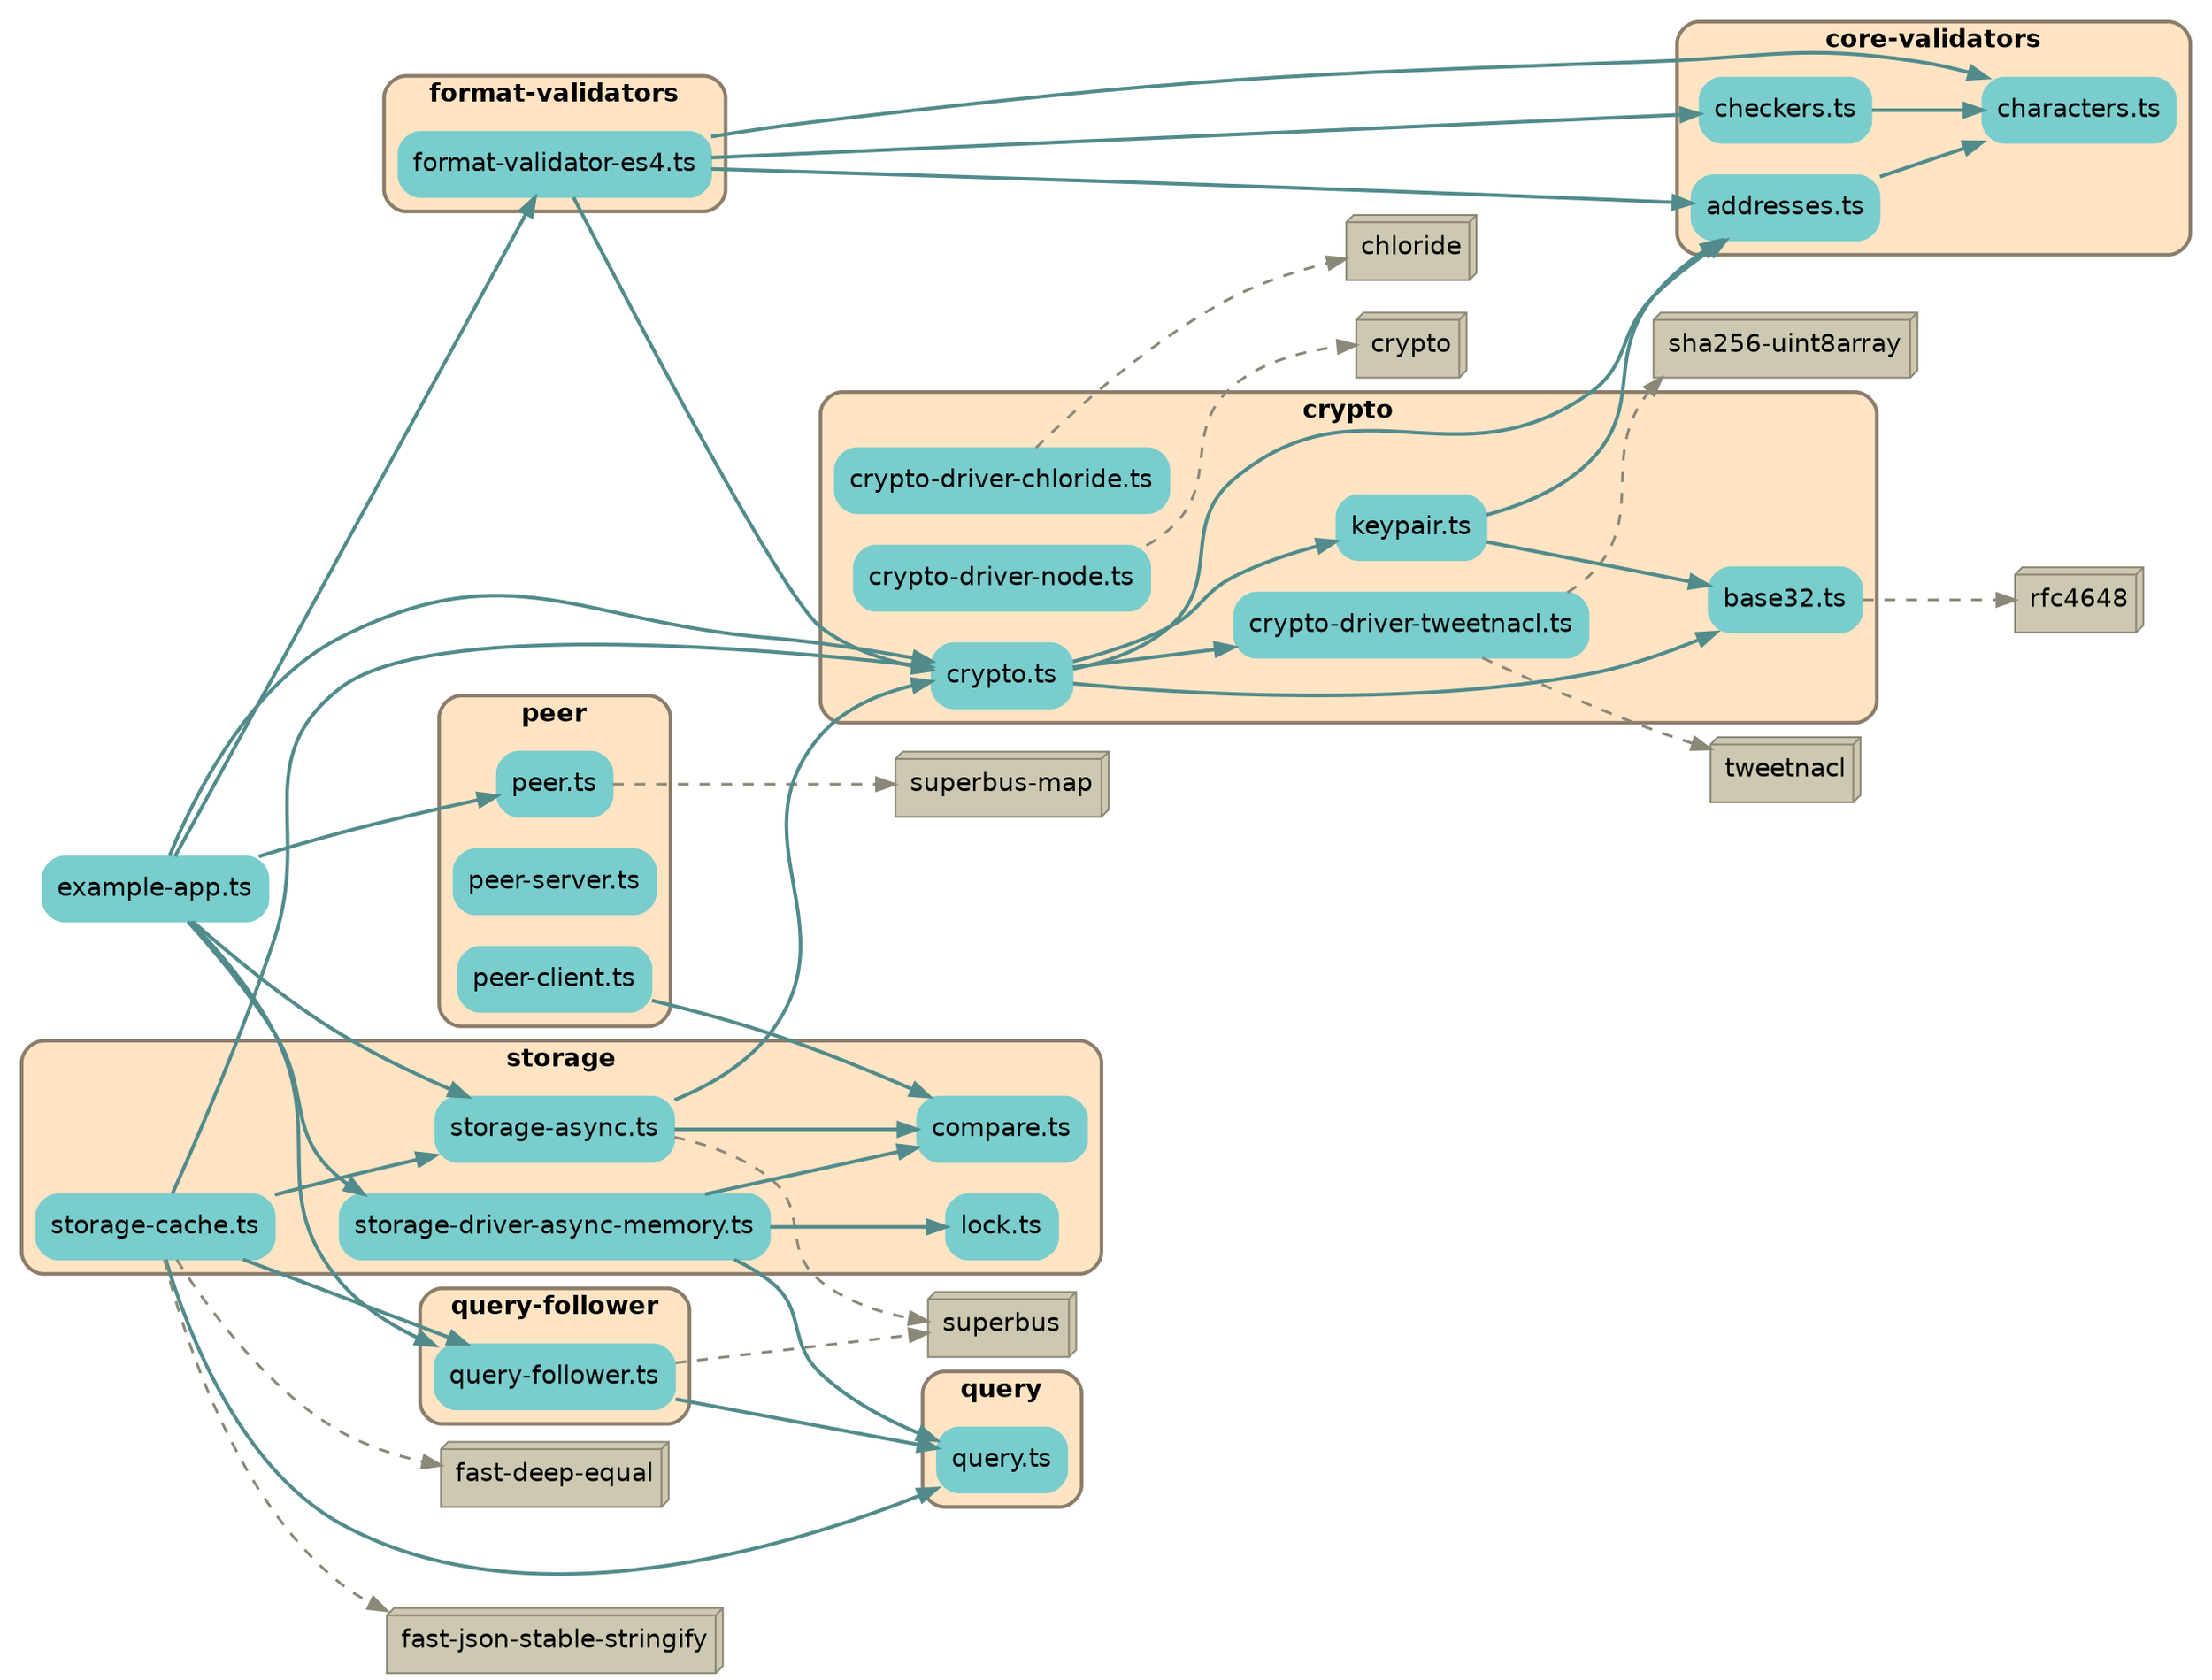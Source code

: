 
digraph G {
    //splines=line;
    //splines=polyline;
    splines=true;
    rankdir=LR;
    //newrank=true;
    compound=true;
    graph [fontname = "helvetica"];  // dpi=72
    node [fontname = "helvetica"];
    edge [fontname = "helvetica"];
    
    // files in their folder clusters
        "src/example-app.ts" [label="example-app.ts", shape=rectangle; style="rounded,filled"; color=darkslategray3];

        subgraph cluster2351233740 {
            label=<<b>core-validators</b>>;
            style="rounded,filled";
            fillcolor=bisque;
            color=bisque4;
            penwidth=2;
                    
            "src/core-validators/addresses.ts" [label="addresses.ts", shape=rectangle; style="rounded,filled"; color=darkslategray3];
            "src/core-validators/characters.ts" [label="characters.ts", shape=rectangle; style="rounded,filled"; color=darkslategray3];
            "src/core-validators/checkers.ts" [label="checkers.ts", shape=rectangle; style="rounded,filled"; color=darkslategray3];
        }

        subgraph cluster9778582570 {
            label=<<b>crypto</b>>;
            style="rounded,filled";
            fillcolor=bisque;
            color=bisque4;
            penwidth=2;
                    
            "src/crypto/base32.ts" [label="base32.ts", shape=rectangle; style="rounded,filled"; color=darkslategray3];
            "src/crypto/crypto-driver-chloride.ts" [label="crypto-driver-chloride.ts", shape=rectangle; style="rounded,filled"; color=darkslategray3];
            "src/crypto/crypto-driver-node.ts" [label="crypto-driver-node.ts", shape=rectangle; style="rounded,filled"; color=darkslategray3];
            "src/crypto/crypto-driver-tweetnacl.ts" [label="crypto-driver-tweetnacl.ts", shape=rectangle; style="rounded,filled"; color=darkslategray3];
            "src/crypto/crypto.ts" [label="crypto.ts", shape=rectangle; style="rounded,filled"; color=darkslategray3];
            "src/crypto/keypair.ts" [label="keypair.ts", shape=rectangle; style="rounded,filled"; color=darkslategray3];
        }

        subgraph cluster8573374882 {
            label=<<b>format-validators</b>>;
            style="rounded,filled";
            fillcolor=bisque;
            color=bisque4;
            penwidth=2;
                    
            "src/format-validators/format-validator-es4.ts" [label="format-validator-es4.ts", shape=rectangle; style="rounded,filled"; color=darkslategray3];
        }

        subgraph cluster794025908 {
            label=<<b>peer</b>>;
            style="rounded,filled";
            fillcolor=bisque;
            color=bisque4;
            penwidth=2;
                    
            "src/peer/peer-client.ts" [label="peer-client.ts", shape=rectangle; style="rounded,filled"; color=darkslategray3];
            "src/peer/peer-server.ts" [label="peer-server.ts", shape=rectangle; style="rounded,filled"; color=darkslategray3];
            "src/peer/peer.ts" [label="peer.ts", shape=rectangle; style="rounded,filled"; color=darkslategray3];
        }

        subgraph cluster6085644162 {
            label=<<b>query-follower</b>>;
            style="rounded,filled";
            fillcolor=bisque;
            color=bisque4;
            penwidth=2;
                    
            "src/query-follower/query-follower.ts" [label="query-follower.ts", shape=rectangle; style="rounded,filled"; color=darkslategray3];
        }

        subgraph cluster4226488934 {
            label=<<b>query</b>>;
            style="rounded,filled";
            fillcolor=bisque;
            color=bisque4;
            penwidth=2;
                    
            "src/query/query.ts" [label="query.ts", shape=rectangle; style="rounded,filled"; color=darkslategray3];
        }

        subgraph cluster2393717517 {
            label=<<b>storage</b>>;
            style="rounded,filled";
            fillcolor=bisque;
            color=bisque4;
            penwidth=2;
                    
            "src/storage/compare.ts" [label="compare.ts", shape=rectangle; style="rounded,filled"; color=darkslategray3];
            "src/storage/lock.ts" [label="lock.ts", shape=rectangle; style="rounded,filled"; color=darkslategray3];
            "src/storage/storage-async.ts" [label="storage-async.ts", shape=rectangle; style="rounded,filled"; color=darkslategray3];
            "src/storage/storage-cache.ts" [label="storage-cache.ts", shape=rectangle; style="rounded,filled"; color=darkslategray3];
            "src/storage/storage-driver-async-memory.ts" [label="storage-driver-async-memory.ts", shape=rectangle; style="rounded,filled"; color=darkslategray3];
        }

    // packages not in their own cluster
        "rfc4648" [shape=box3d, style=filled, fillcolor=cornsilk3, color=cornsilk4];
        "chloride" [shape=box3d, style=filled, fillcolor=cornsilk3, color=cornsilk4];
        "crypto" [shape=box3d, style=filled, fillcolor=cornsilk3, color=cornsilk4];
        "tweetnacl" [shape=box3d, style=filled, fillcolor=cornsilk3, color=cornsilk4];
        "sha256-uint8array" [shape=box3d, style=filled, fillcolor=cornsilk3, color=cornsilk4];
        "superbus-map" [shape=box3d, style=filled, fillcolor=cornsilk3, color=cornsilk4];
        "superbus" [shape=box3d, style=filled, fillcolor=cornsilk3, color=cornsilk4];
        "fast-deep-equal" [shape=box3d, style=filled, fillcolor=cornsilk3, color=cornsilk4];
        "fast-json-stable-stringify" [shape=box3d, style=filled, fillcolor=cornsilk3, color=cornsilk4];

    // edges between files
    "src/core-validators/addresses.ts" -> "src/core-validators/characters.ts" [penwidth=2; color=darkslategray4];
    "src/core-validators/checkers.ts" -> "src/core-validators/characters.ts" [penwidth=2; color=darkslategray4];
    "src/crypto/crypto.ts" -> "src/crypto/base32.ts" [penwidth=2; color=darkslategray4];
    "src/crypto/crypto.ts" -> "src/crypto/keypair.ts" [penwidth=2; color=darkslategray4];
    "src/crypto/crypto.ts" -> "src/core-validators/addresses.ts" [penwidth=2; color=darkslategray4];
    "src/crypto/crypto.ts" -> "src/crypto/crypto-driver-tweetnacl.ts" [penwidth=2; color=darkslategray4];
    "src/crypto/keypair.ts" -> "src/crypto/base32.ts" [penwidth=2; color=darkslategray4];
    "src/crypto/keypair.ts" -> "src/core-validators/addresses.ts" [penwidth=2; color=darkslategray4];
    "src/example-app.ts" -> "src/format-validators/format-validator-es4.ts" [penwidth=2; color=darkslategray4];
    "src/example-app.ts" -> "src/storage/storage-driver-async-memory.ts" [penwidth=2; color=darkslategray4];
    "src/example-app.ts" -> "src/storage/storage-async.ts" [penwidth=2; color=darkslategray4];
    "src/example-app.ts" -> "src/crypto/crypto.ts" [penwidth=2; color=darkslategray4];
    "src/example-app.ts" -> "src/query-follower/query-follower.ts" [penwidth=2; color=darkslategray4];
    "src/example-app.ts" -> "src/peer/peer.ts" [penwidth=2; color=darkslategray4];
    "src/format-validators/format-validator-es4.ts" -> "src/crypto/crypto.ts" [penwidth=2; color=darkslategray4];
    "src/format-validators/format-validator-es4.ts" -> "src/core-validators/characters.ts" [penwidth=2; color=darkslategray4];
    "src/format-validators/format-validator-es4.ts" -> "src/core-validators/checkers.ts" [penwidth=2; color=darkslategray4];
    "src/format-validators/format-validator-es4.ts" -> "src/core-validators/addresses.ts" [penwidth=2; color=darkslategray4];
    "src/peer/peer-client.ts" -> "src/storage/compare.ts" [penwidth=2; color=darkslategray4];
    "src/query-follower/query-follower.ts" -> "src/query/query.ts" [penwidth=2; color=darkslategray4];
    "src/storage/storage-async.ts" -> "src/storage/compare.ts" [penwidth=2; color=darkslategray4];
    "src/storage/storage-async.ts" -> "src/crypto/crypto.ts" [penwidth=2; color=darkslategray4];
    "src/storage/storage-cache.ts" -> "src/query/query.ts" [penwidth=2; color=darkslategray4];
    "src/storage/storage-cache.ts" -> "src/query-follower/query-follower.ts" [penwidth=2; color=darkslategray4];
    "src/storage/storage-cache.ts" -> "src/storage/storage-async.ts" [penwidth=2; color=darkslategray4];
    "src/storage/storage-cache.ts" -> "src/crypto/crypto.ts" [penwidth=2; color=darkslategray4];
    "src/storage/storage-driver-async-memory.ts" -> "src/storage/compare.ts" [penwidth=2; color=darkslategray4];
    "src/storage/storage-driver-async-memory.ts" -> "src/query/query.ts" [penwidth=2; color=darkslategray4];
    "src/storage/storage-driver-async-memory.ts" -> "src/storage/lock.ts" [penwidth=2; color=darkslategray4];

    // edges from files to packages
    "src/crypto/base32.ts" -> "rfc4648" [penwidth=1.5; style=dashed, color=cornsilk4, weight=1];
    "src/crypto/crypto-driver-chloride.ts" -> "chloride" [penwidth=1.5; style=dashed, color=cornsilk4, weight=1];
    "src/crypto/crypto-driver-node.ts" -> "crypto" [penwidth=1.5; style=dashed, color=cornsilk4, weight=1];
    "src/crypto/crypto-driver-tweetnacl.ts" -> "tweetnacl" [penwidth=1.5; style=dashed, color=cornsilk4, weight=1];
    "src/crypto/crypto-driver-tweetnacl.ts" -> "sha256-uint8array" [penwidth=1.5; style=dashed, color=cornsilk4, weight=1];
    "src/peer/peer.ts" -> "superbus-map" [penwidth=1.5; style=dashed, color=cornsilk4, weight=1];
    "src/query-follower/query-follower.ts" -> "superbus" [penwidth=1.5; style=dashed, color=cornsilk4, weight=1];
    "src/storage/storage-async.ts" -> "superbus" [penwidth=1.5; style=dashed, color=cornsilk4, weight=1];
    "src/storage/storage-cache.ts" -> "fast-deep-equal" [penwidth=1.5; style=dashed, color=cornsilk4, weight=1];
    "src/storage/storage-cache.ts" -> "fast-json-stable-stringify" [penwidth=1.5; style=dashed, color=cornsilk4, weight=1];

}
